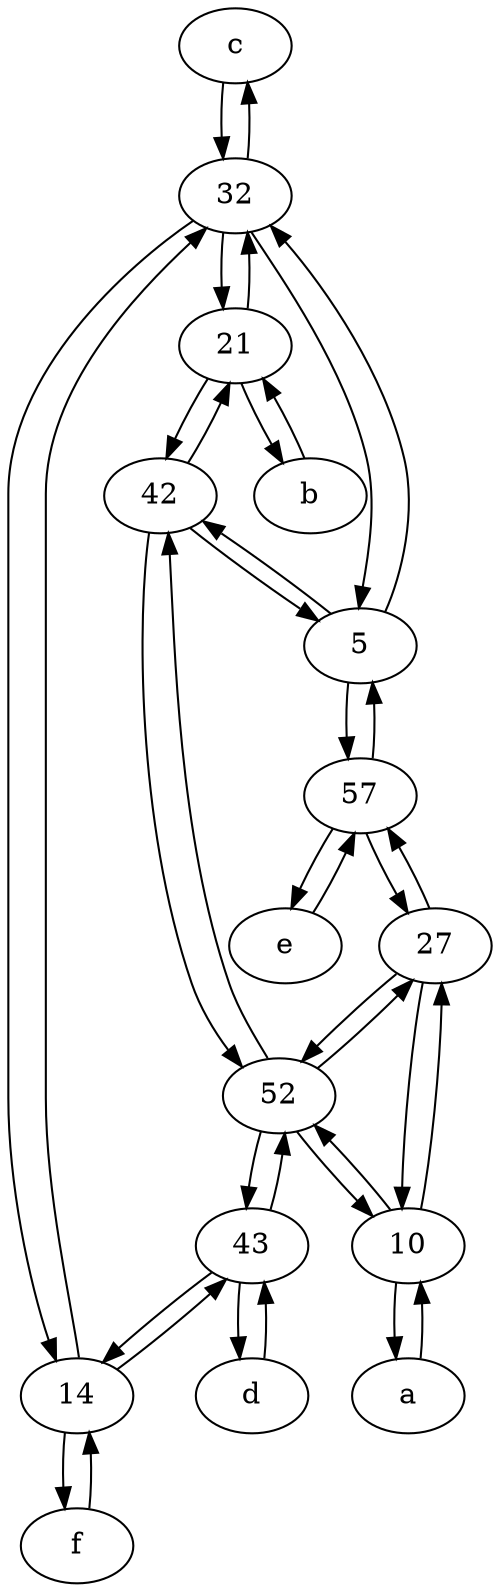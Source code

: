 digraph  {
	c [pos="20,10!"];
	5;
	a [pos="40,10!"];
	f [pos="15,45!"];
	43;
	52;
	32;
	14;
	57;
	27;
	21;
	10;
	d [pos="20,30!"];
	42;
	b [pos="50,20!"];
	e [pos="30,50!"];
	27 -> 52;
	10 -> 27;
	21 -> b;
	42 -> 21;
	57 -> 27;
	52 -> 10;
	21 -> 42;
	27 -> 10;
	10 -> 52;
	5 -> 57;
	14 -> f;
	10 -> a;
	5 -> 42;
	32 -> 5;
	f -> 14;
	32 -> 14;
	43 -> 14;
	14 -> 43;
	21 -> 32;
	42 -> 5;
	52 -> 42;
	32 -> 21;
	d -> 43;
	42 -> 52;
	43 -> d;
	27 -> 57;
	a -> 10;
	c -> 32;
	e -> 57;
	5 -> 32;
	43 -> 52;
	32 -> c;
	57 -> 5;
	b -> 21;
	14 -> 32;
	57 -> e;
	52 -> 27;
	52 -> 43;

	}